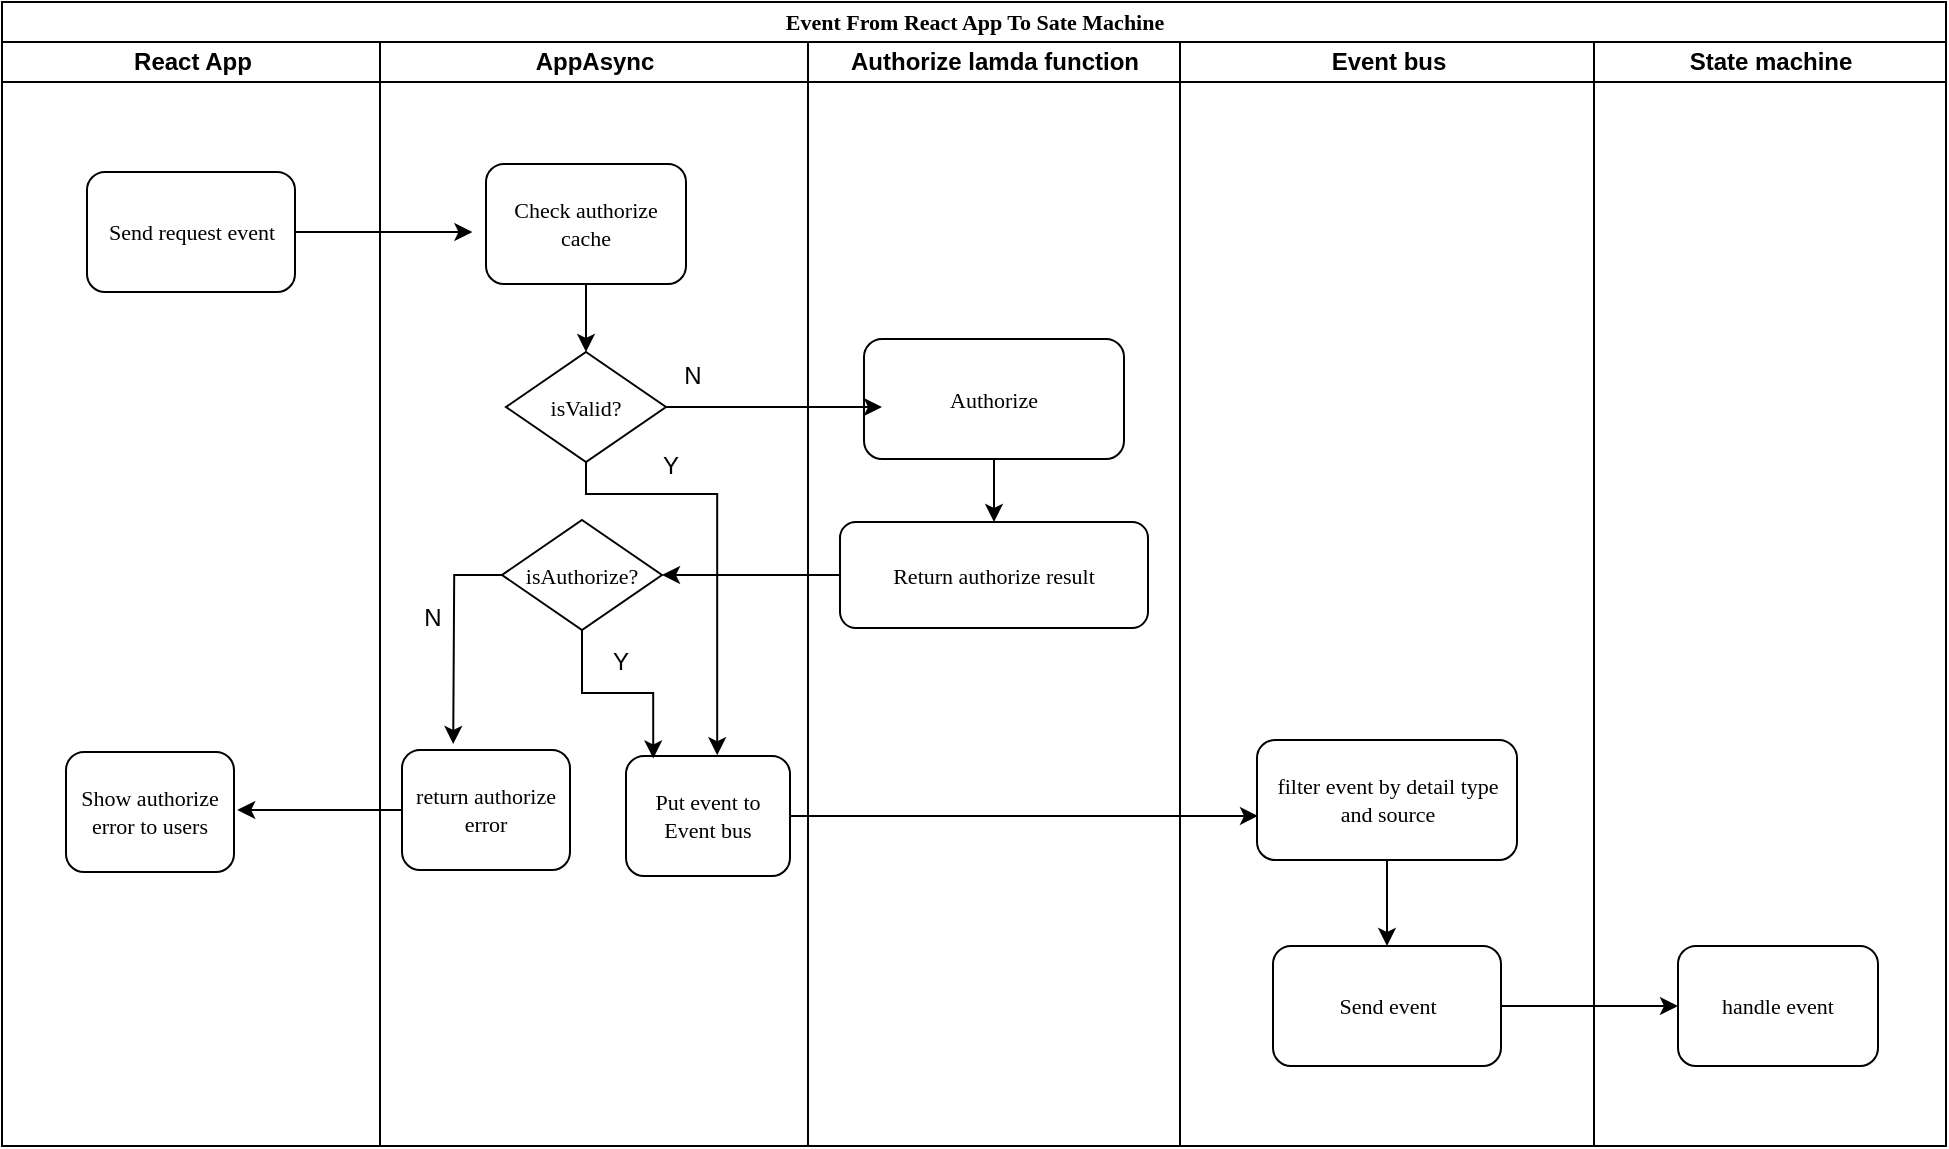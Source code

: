 <mxfile version="22.1.3" type="github">
  <diagram name="Page-1" id="OJeX0IDQ4PMq7jFIIPjB">
    <mxGraphModel dx="1400" dy="1797" grid="0" gridSize="10" guides="1" tooltips="1" connect="1" arrows="1" fold="1" page="1" pageScale="1" pageWidth="850" pageHeight="1100" math="0" shadow="0">
      <root>
        <mxCell id="0" />
        <mxCell id="1" parent="0" />
        <mxCell id="tBMw4O4xf4G6506pLHV_-1" value="&lt;font style=&quot;font-size: 11px;&quot;&gt;Event From React App To Sate Machine&lt;/font&gt;" style="swimlane;html=1;childLayout=stackLayout;startSize=20;rounded=0;shadow=0;labelBackgroundColor=none;strokeWidth=1;fontFamily=Verdana;fontSize=8;align=center;" parent="1" vertex="1">
          <mxGeometry x="554" y="-120" width="972" height="572" as="geometry" />
        </mxCell>
        <mxCell id="tBMw4O4xf4G6506pLHV_-6" value="React App" style="swimlane;html=1;startSize=20;" parent="tBMw4O4xf4G6506pLHV_-1" vertex="1">
          <mxGeometry y="20" width="189" height="552" as="geometry" />
        </mxCell>
        <mxCell id="zBZTpxjHw_jhrYkQ83YE-3" style="edgeStyle=orthogonalEdgeStyle;rounded=0;orthogonalLoop=1;jettySize=auto;html=1;" edge="1" parent="tBMw4O4xf4G6506pLHV_-6" source="tBMw4O4xf4G6506pLHV_-3">
          <mxGeometry relative="1" as="geometry">
            <mxPoint x="235.2" y="95" as="targetPoint" />
          </mxGeometry>
        </mxCell>
        <mxCell id="tBMw4O4xf4G6506pLHV_-3" value="&lt;font style=&quot;font-size: 11px;&quot;&gt;Send request event&lt;/font&gt;" style="rounded=1;whiteSpace=wrap;html=1;shadow=0;labelBackgroundColor=none;strokeWidth=1;fontFamily=Verdana;fontSize=8;align=center;" parent="tBMw4O4xf4G6506pLHV_-6" vertex="1">
          <mxGeometry x="42.5" y="65" width="104" height="60" as="geometry" />
        </mxCell>
        <mxCell id="tBMw4O4xf4G6506pLHV_-80" value="&lt;font style=&quot;font-size: 11px;&quot;&gt;Show authorize error to users&lt;/font&gt;" style="rounded=1;whiteSpace=wrap;html=1;shadow=0;labelBackgroundColor=none;strokeWidth=1;fontFamily=Verdana;fontSize=8;align=center;" parent="tBMw4O4xf4G6506pLHV_-6" vertex="1">
          <mxGeometry x="32" y="355" width="84" height="60" as="geometry" />
        </mxCell>
        <mxCell id="tBMw4O4xf4G6506pLHV_-8" value="AppAsync" style="swimlane;html=1;startSize=20;" parent="tBMw4O4xf4G6506pLHV_-1" vertex="1">
          <mxGeometry x="189" y="20" width="214" height="552" as="geometry" />
        </mxCell>
        <mxCell id="tBMw4O4xf4G6506pLHV_-11" value="&lt;font style=&quot;font-size: 11px;&quot;&gt;Put event to Event bus&lt;/font&gt;" style="rounded=1;whiteSpace=wrap;html=1;shadow=0;labelBackgroundColor=none;strokeWidth=1;fontFamily=Verdana;fontSize=8;align=center;" parent="tBMw4O4xf4G6506pLHV_-8" vertex="1">
          <mxGeometry x="123" y="357" width="82" height="60" as="geometry" />
        </mxCell>
        <mxCell id="zBZTpxjHw_jhrYkQ83YE-8" style="edgeStyle=orthogonalEdgeStyle;rounded=0;orthogonalLoop=1;jettySize=auto;html=1;" edge="1" parent="tBMw4O4xf4G6506pLHV_-8" source="tBMw4O4xf4G6506pLHV_-19">
          <mxGeometry relative="1" as="geometry">
            <mxPoint x="168.6" y="356.6" as="targetPoint" />
            <Array as="points">
              <mxPoint x="103" y="226" />
              <mxPoint x="169" y="226" />
            </Array>
          </mxGeometry>
        </mxCell>
        <mxCell id="tBMw4O4xf4G6506pLHV_-19" value="&lt;span style=&quot;font-size: 11px;&quot;&gt;isValid?&lt;/span&gt;" style="rhombus;whiteSpace=wrap;html=1;rounded=0;shadow=0;labelBackgroundColor=none;strokeWidth=1;fontFamily=Verdana;fontSize=8;align=center;" parent="tBMw4O4xf4G6506pLHV_-8" vertex="1">
          <mxGeometry x="63" y="155" width="80" height="55" as="geometry" />
        </mxCell>
        <mxCell id="zBZTpxjHw_jhrYkQ83YE-4" style="edgeStyle=orthogonalEdgeStyle;rounded=0;orthogonalLoop=1;jettySize=auto;html=1;entryX=0.5;entryY=0;entryDx=0;entryDy=0;" edge="1" parent="tBMw4O4xf4G6506pLHV_-8" source="tBMw4O4xf4G6506pLHV_-76" target="tBMw4O4xf4G6506pLHV_-19">
          <mxGeometry relative="1" as="geometry" />
        </mxCell>
        <mxCell id="tBMw4O4xf4G6506pLHV_-76" value="&lt;span style=&quot;font-size: 11px;&quot;&gt;Check authorize cache&lt;/span&gt;" style="rounded=1;whiteSpace=wrap;html=1;shadow=0;labelBackgroundColor=none;strokeWidth=1;fontFamily=Verdana;fontSize=8;align=center;" parent="tBMw4O4xf4G6506pLHV_-8" vertex="1">
          <mxGeometry x="53" y="61" width="100" height="60" as="geometry" />
        </mxCell>
        <mxCell id="zBZTpxjHw_jhrYkQ83YE-18" style="edgeStyle=orthogonalEdgeStyle;rounded=0;orthogonalLoop=1;jettySize=auto;html=1;" edge="1" parent="tBMw4O4xf4G6506pLHV_-8" source="tBMw4O4xf4G6506pLHV_-79">
          <mxGeometry relative="1" as="geometry">
            <mxPoint x="-71.4" y="384" as="targetPoint" />
          </mxGeometry>
        </mxCell>
        <mxCell id="tBMw4O4xf4G6506pLHV_-79" value="&lt;font style=&quot;font-size: 11px;&quot;&gt;return authorize error&lt;/font&gt;" style="rounded=1;whiteSpace=wrap;html=1;shadow=0;labelBackgroundColor=none;strokeWidth=1;fontFamily=Verdana;fontSize=8;align=center;" parent="tBMw4O4xf4G6506pLHV_-8" vertex="1">
          <mxGeometry x="11" y="354" width="84" height="60" as="geometry" />
        </mxCell>
        <mxCell id="zBZTpxjHw_jhrYkQ83YE-10" style="edgeStyle=orthogonalEdgeStyle;rounded=0;orthogonalLoop=1;jettySize=auto;html=1;" edge="1" parent="tBMw4O4xf4G6506pLHV_-8" source="zBZTpxjHw_jhrYkQ83YE-2">
          <mxGeometry relative="1" as="geometry">
            <mxPoint x="36.6" y="351.0" as="targetPoint" />
          </mxGeometry>
        </mxCell>
        <mxCell id="zBZTpxjHw_jhrYkQ83YE-2" value="&lt;span style=&quot;font-size: 11px;&quot;&gt;isAuthorize?&lt;/span&gt;" style="rhombus;whiteSpace=wrap;html=1;rounded=0;shadow=0;labelBackgroundColor=none;strokeWidth=1;fontFamily=Verdana;fontSize=8;align=center;" vertex="1" parent="tBMw4O4xf4G6506pLHV_-8">
          <mxGeometry x="61" y="239" width="80" height="55" as="geometry" />
        </mxCell>
        <mxCell id="zBZTpxjHw_jhrYkQ83YE-9" style="edgeStyle=orthogonalEdgeStyle;rounded=0;orthogonalLoop=1;jettySize=auto;html=1;entryX=0.166;entryY=0.02;entryDx=0;entryDy=0;entryPerimeter=0;" edge="1" parent="tBMw4O4xf4G6506pLHV_-8" source="zBZTpxjHw_jhrYkQ83YE-2" target="tBMw4O4xf4G6506pLHV_-11">
          <mxGeometry relative="1" as="geometry" />
        </mxCell>
        <mxCell id="tBMw4O4xf4G6506pLHV_-15" value="Authorize lamda function" style="swimlane;html=1;startSize=20;" parent="tBMw4O4xf4G6506pLHV_-1" vertex="1">
          <mxGeometry x="403" y="20" width="186" height="552" as="geometry" />
        </mxCell>
        <mxCell id="zBZTpxjHw_jhrYkQ83YE-6" style="edgeStyle=orthogonalEdgeStyle;rounded=0;orthogonalLoop=1;jettySize=auto;html=1;entryX=0.5;entryY=0;entryDx=0;entryDy=0;" edge="1" parent="tBMw4O4xf4G6506pLHV_-15" source="tBMw4O4xf4G6506pLHV_-9" target="tBMw4O4xf4G6506pLHV_-77">
          <mxGeometry relative="1" as="geometry" />
        </mxCell>
        <mxCell id="tBMw4O4xf4G6506pLHV_-9" value="&lt;span style=&quot;font-size: 11px;&quot;&gt;Authorize&lt;/span&gt;" style="rounded=1;whiteSpace=wrap;html=1;shadow=0;labelBackgroundColor=none;strokeWidth=1;fontFamily=Verdana;fontSize=8;align=center;" parent="tBMw4O4xf4G6506pLHV_-15" vertex="1">
          <mxGeometry x="28" y="148.5" width="130" height="60" as="geometry" />
        </mxCell>
        <mxCell id="tBMw4O4xf4G6506pLHV_-77" value="&lt;font style=&quot;font-size: 11px;&quot;&gt;Return&amp;nbsp;authorize result&lt;/font&gt;" style="rounded=1;whiteSpace=wrap;html=1;shadow=0;labelBackgroundColor=none;strokeWidth=1;fontFamily=Verdana;fontSize=8;align=center;" parent="tBMw4O4xf4G6506pLHV_-15" vertex="1">
          <mxGeometry x="16" y="240" width="154" height="53" as="geometry" />
        </mxCell>
        <mxCell id="tBMw4O4xf4G6506pLHV_-2" value="Event bus" style="swimlane;html=1;startSize=20;" parent="tBMw4O4xf4G6506pLHV_-1" vertex="1">
          <mxGeometry x="589" y="20" width="207" height="552" as="geometry" />
        </mxCell>
        <mxCell id="zBZTpxjHw_jhrYkQ83YE-16" style="edgeStyle=orthogonalEdgeStyle;rounded=0;orthogonalLoop=1;jettySize=auto;html=1;entryX=0.5;entryY=0;entryDx=0;entryDy=0;" edge="1" parent="tBMw4O4xf4G6506pLHV_-2" source="tBMw4O4xf4G6506pLHV_-7" target="tBMw4O4xf4G6506pLHV_-16">
          <mxGeometry relative="1" as="geometry" />
        </mxCell>
        <mxCell id="tBMw4O4xf4G6506pLHV_-7" value="&lt;font style=&quot;font-size: 11px;&quot;&gt;filter event by detail type and source&lt;/font&gt;" style="rounded=1;whiteSpace=wrap;html=1;shadow=0;labelBackgroundColor=none;strokeWidth=1;fontFamily=Verdana;fontSize=8;align=center;" parent="tBMw4O4xf4G6506pLHV_-2" vertex="1">
          <mxGeometry x="38.5" y="349" width="130" height="60" as="geometry" />
        </mxCell>
        <mxCell id="tBMw4O4xf4G6506pLHV_-16" value="&lt;span style=&quot;font-size: 11px;&quot;&gt;Send event&lt;/span&gt;" style="rounded=1;whiteSpace=wrap;html=1;shadow=0;labelBackgroundColor=none;strokeWidth=1;fontFamily=Verdana;fontSize=8;align=center;" parent="tBMw4O4xf4G6506pLHV_-2" vertex="1">
          <mxGeometry x="46.5" y="452" width="114" height="60" as="geometry" />
        </mxCell>
        <mxCell id="tBMw4O4xf4G6506pLHV_-54" value="State machine" style="swimlane;html=1;startSize=20;" parent="tBMw4O4xf4G6506pLHV_-1" vertex="1">
          <mxGeometry x="796" y="20" width="176" height="552" as="geometry" />
        </mxCell>
        <mxCell id="tBMw4O4xf4G6506pLHV_-81" value="&lt;span style=&quot;font-size: 11px;&quot;&gt;handle event&lt;/span&gt;" style="rounded=1;whiteSpace=wrap;html=1;shadow=0;labelBackgroundColor=none;strokeWidth=1;fontFamily=Verdana;fontSize=8;align=center;" parent="tBMw4O4xf4G6506pLHV_-54" vertex="1">
          <mxGeometry x="42" y="452" width="100" height="60" as="geometry" />
        </mxCell>
        <mxCell id="zBZTpxjHw_jhrYkQ83YE-5" style="edgeStyle=orthogonalEdgeStyle;rounded=0;orthogonalLoop=1;jettySize=auto;html=1;entryX=0.069;entryY=0.567;entryDx=0;entryDy=0;entryPerimeter=0;" edge="1" parent="tBMw4O4xf4G6506pLHV_-1" source="tBMw4O4xf4G6506pLHV_-19" target="tBMw4O4xf4G6506pLHV_-9">
          <mxGeometry relative="1" as="geometry" />
        </mxCell>
        <mxCell id="zBZTpxjHw_jhrYkQ83YE-7" style="edgeStyle=orthogonalEdgeStyle;rounded=0;orthogonalLoop=1;jettySize=auto;html=1;entryX=1;entryY=0.5;entryDx=0;entryDy=0;" edge="1" parent="tBMw4O4xf4G6506pLHV_-1" source="tBMw4O4xf4G6506pLHV_-77" target="zBZTpxjHw_jhrYkQ83YE-2">
          <mxGeometry relative="1" as="geometry" />
        </mxCell>
        <mxCell id="zBZTpxjHw_jhrYkQ83YE-15" style="edgeStyle=orthogonalEdgeStyle;rounded=0;orthogonalLoop=1;jettySize=auto;html=1;entryX=0.004;entryY=0.633;entryDx=0;entryDy=0;entryPerimeter=0;" edge="1" parent="tBMw4O4xf4G6506pLHV_-1" source="tBMw4O4xf4G6506pLHV_-11" target="tBMw4O4xf4G6506pLHV_-7">
          <mxGeometry relative="1" as="geometry" />
        </mxCell>
        <mxCell id="zBZTpxjHw_jhrYkQ83YE-17" style="edgeStyle=orthogonalEdgeStyle;rounded=0;orthogonalLoop=1;jettySize=auto;html=1;entryX=0;entryY=0.5;entryDx=0;entryDy=0;" edge="1" parent="tBMw4O4xf4G6506pLHV_-1" source="tBMw4O4xf4G6506pLHV_-16" target="tBMw4O4xf4G6506pLHV_-81">
          <mxGeometry relative="1" as="geometry" />
        </mxCell>
        <mxCell id="zBZTpxjHw_jhrYkQ83YE-11" value="N" style="text;html=1;align=center;verticalAlign=middle;resizable=0;points=[];autosize=1;strokeColor=none;fillColor=none;" vertex="1" parent="1">
          <mxGeometry x="885" y="54" width="27" height="26" as="geometry" />
        </mxCell>
        <mxCell id="zBZTpxjHw_jhrYkQ83YE-12" value="Y" style="text;html=1;align=center;verticalAlign=middle;resizable=0;points=[];autosize=1;strokeColor=none;fillColor=none;" vertex="1" parent="1">
          <mxGeometry x="875" y="99" width="26" height="26" as="geometry" />
        </mxCell>
        <mxCell id="zBZTpxjHw_jhrYkQ83YE-13" value="Y" style="text;html=1;align=center;verticalAlign=middle;resizable=0;points=[];autosize=1;strokeColor=none;fillColor=none;" vertex="1" parent="1">
          <mxGeometry x="850" y="197" width="26" height="26" as="geometry" />
        </mxCell>
        <mxCell id="zBZTpxjHw_jhrYkQ83YE-14" value="N" style="text;html=1;align=center;verticalAlign=middle;resizable=0;points=[];autosize=1;strokeColor=none;fillColor=none;" vertex="1" parent="1">
          <mxGeometry x="755" y="175" width="27" height="26" as="geometry" />
        </mxCell>
      </root>
    </mxGraphModel>
  </diagram>
</mxfile>
